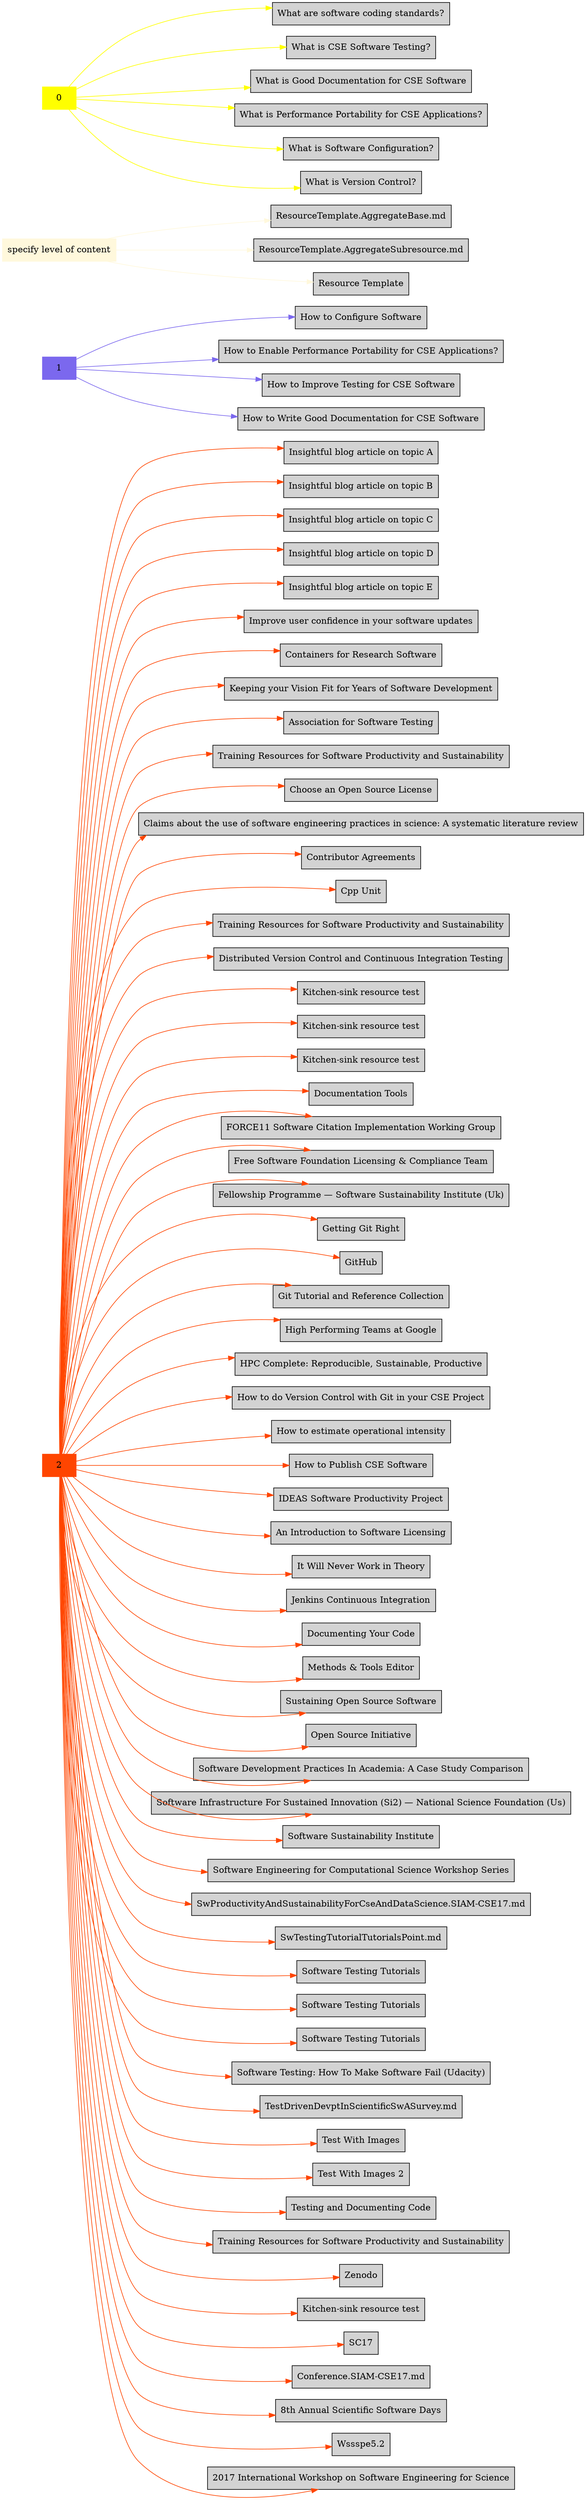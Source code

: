 digraph bettersoftware {
            rankdir = LR;
            ratio = fill;
            node [style=filled];
            node [shape = box];
"2" [color="orangered"];
"2" ->  "BlogArticleSkeletonA.md" [color="orangered"];
"BlogArticleSkeletonA.md" [label="Insightful blog article on topic A" URL="http://bss.parallactic.com/resources/insightful-blog-article-on-topic-a"]
"2" ->  "BlogArticleSkeletonB.md" [color="orangered"];
"BlogArticleSkeletonB.md" [label="Insightful blog article on topic B" URL="http://bss.parallactic.com/resources/insightful-blog-article-on-topic-b"]
"2" ->  "BlogArticleSkeletonC.md" [color="orangered"];
"BlogArticleSkeletonC.md" [label="Insightful blog article on topic C" URL="http://bss.parallactic.com/resources/insightful-blog-article-on-topic-c"]
"2" ->  "BlogArticleSkeletonD.md" [color="orangered"];
"BlogArticleSkeletonD.md" [label="Insightful blog article on topic D" URL="http://bss.parallactic.com/resources/insightful-blog-article-on-topic-d"]
"2" ->  "BlogArticleSkeletonE.md" [color="orangered"];
"BlogArticleSkeletonE.md" [label="Insightful blog article on topic E" URL="http://bss.parallactic.com/resources/insightful-blog-article-on-topic-e"]
"2" ->  "ImproveUserConfidenceInSwUpdates.md" [color="orangered"];
"ImproveUserConfidenceInSwUpdates.md" [label="Improve user confidence in your software updates" URL="http://bss.parallactic.com/resources/improve-user-confidence-in-your-software-updates"]
"2" ->  "ContainersForResearchSw.md" [color="orangered"];
"ContainersForResearchSw.md" [label="Containers for Research Software" URL="http://bss.parallactic.com/resources/containers-for-research-software"]
"2" ->  "VisionFitnessForSoftwareProductivity.md" [color="orangered"];
"VisionFitnessForSoftwareProductivity.md" [label="Keeping your Vision Fit for Years of Software Development" URL="http://bss.parallactic.com/resources/keeping-your-vision-fit-for-years-of-software-development"]
"2" ->  "AssociationForSoftwareTesting.md" [color="orangered"];
"AssociationForSoftwareTesting.md" [label="Association for Software Testing" URL="http://bss.parallactic.com/resources/association-for-software-testing"]
"2" ->  "BestPracticesForHPCSwDevelopersWebinarSeries.md" [color="orangered"];
"BestPracticesForHPCSwDevelopersWebinarSeries.md" [label="Training Resources for Software Productivity and Sustainability" URL="http://bss.parallactic.com/resources/training-resources-for-software-productivity-and-sustainability"]
"2" ->  "ChooseALicense.md" [color="orangered"];
"ChooseALicense.md" [label="Choose an Open Source License" URL="http://bss.parallactic.com/resources/choose-an-open-source-license"]
"2" ->  "ClaimsAboutSoftwareEnginScienceReview.md" [color="orangered"];
"ClaimsAboutSoftwareEnginScienceReview.md" [label="Claims about the use of software engineering practices in science: A systematic literature review", URL="http://bss.parallactic.com/resources/claims-about-the-use-of-software-engineering-practices-in-science-a-systematic-literature-review"]
"2" ->  "ContributorAgreements.md" [color="orangered"];
"ContributorAgreements.md" [label="Contributor Agreements" URL="http://bss.parallactic.com/resources/contributor-agreements"]
"2" ->  "CppUnit.md" [color="orangered"];
"CppUnit.md" [label="Cpp Unit" URL="http://bss.parallactic.com/resources/cpp-unit"]
"2" ->  "CseCollaborationThroughSoftwareImprovingProductivityAndSustainability.SIAM-CSE17.md" [color="orangered"];
"CseCollaborationThroughSoftwareImprovingProductivityAndSustainability.SIAM-CSE17.md" [label="Training Resources for Software Productivity and Sustainability" URL="http://bss.parallactic.com/resources/training-resources-for-software-productivity-and-sustainability"]
"2" ->  "DistributedVersionControlAndContinuousIntegrationTesting.md" [color="orangered"];
"DistributedVersionControlAndContinuousIntegrationTesting.md" [label="Distributed Version Control and Continuous Integration Testing" URL="http://bss.parallactic.com/resources/distributed-version-control-and-continuous-integration-testing"]
"2" ->  "DocumentationTools.Doxygen.md" [color="orangered"];
"DocumentationTools.Doxygen.md" [label="Kitchen-sink resource test" URL="http://bss.parallactic.com/resources/kitchen-sink-resource-test"]
"2" ->  "DocumentationTools.ReadTheDocs.md" [color="orangered"];
"DocumentationTools.ReadTheDocs.md" [label="Kitchen-sink resource test" URL="http://bss.parallactic.com/resources/kitchen-sink-resource-test"]
"2" ->  "DocumentationTools.Sphinx.md" [color="orangered"];
"DocumentationTools.Sphinx.md" [label="Kitchen-sink resource test" URL="http://bss.parallactic.com/resources/kitchen-sink-resource-test"]
"2" ->  "DocumentationTools.md" [color="orangered"];
"DocumentationTools.md" [label="Documentation Tools" URL="http://bss.parallactic.com/resources/documentation-tools"]
"2" ->  "FORCE11SoftwareCitationImplementationWorkingGroup.md" [color="orangered"];
"FORCE11SoftwareCitationImplementationWorkingGroup.md" [label="FORCE11 Software Citation Implementation Working Group" URL="http://bss.parallactic.com/resources/force11-software-citation-implementation-working-group"]
"2" ->  "FSFLicensingAndComplianceTeam.md" [color="orangered"];
"FSFLicensingAndComplianceTeam.md" [label="Free Software Foundation Licensing & Compliance Team" URL="http://bss.parallactic.com/resources/free-software-foundation-licensing-compliance-team"]
"2" ->  "FellowshipProgrammeSoftwareSustainabilityInstituteUK.md" [color="orangered"];
"FellowshipProgrammeSoftwareSustainabilityInstituteUK.md" [label="Fellowship Programme — Software Sustainability Institute (Uk)" URL="http://bss.parallactic.com/resources/fellowship-programme-software-sustainability-institute-uk"]
"2" ->  "GettingGitRight.md" [color="orangered"];
"GettingGitRight.md" [label="Getting Git Right" URL="http://bss.parallactic.com/resources/getting-git-right"]
"2" ->  "GitHub.md" [color="orangered"];
"GitHub.md" [label="GitHub" URL="http://bss.parallactic.com/resources/git-hub"]
"2" ->  "GitTutorialAndReferenceCollection.md" [color="orangered"];
"GitTutorialAndReferenceCollection.md" [label="Git Tutorial and Reference Collection" URL="http://bss.parallactic.com/resources/git-tutorial-and-reference-collection"]
"2" ->  "GoogleHiPerfTeams.md" [color="orangered"];
"GoogleHiPerfTeams.md" [label="High Performing Teams at Google" URL="http://bss.parallactic.com/resources/high-performing-teams-at-google"]
"2" ->  "HerouxATPESC2016.md" [color="orangered"];
"HerouxATPESC2016.md" [label="HPC Complete: Reproducible, Sustainable, Productive" URL="http://bss.parallactic.com/resources/hpc-complete-reproducible-sustainable-productive"]
"1" [color="mediumslateblue"];
"1" ->  "HowToConfigureSw.md" [color="mediumslateblue"];
"HowToConfigureSw.md" [label="How to Configure Software" URL="http://bss.parallactic.com/resources/how-to-configure-software"]
"2" ->  "HowToDoVersionControlWithGitInYourCseProject.md" [color="orangered"];
"HowToDoVersionControlWithGitInYourCseProject.md" [label="How to do Version Control with Git in your CSE Project" URL="http://bss.parallactic.com/resources/how-to-do-version-control-with-git-in-your-cse-project"]
"1" ->  "HowToEnablePerfPortabilityForCseApps.md" [color="mediumslateblue"];
"HowToEnablePerfPortabilityForCseApps.md" [label="How to Enable Performance Portability for CSE Applications?" URL="http://bss.parallactic.com/resources/how-to-enable-performance-portability-for-cse-applications?"]
"2" ->  "HowToEstimateOperationalIntensity.md" [color="orangered"];
"HowToEstimateOperationalIntensity.md" [label="How to estimate operational intensity" URL="http://bss.parallactic.com/resources/how-to-estimate-operational-intensity"]
"1" ->  "HowToImproveTestingForCseSw.md" [color="mediumslateblue"];
"HowToImproveTestingForCseSw.md" [label="How to Improve Testing for CSE Software" URL="http://bss.parallactic.com/resources/how-to-improve-testing-for-cse-software"]
"2" ->  "HowToPublishCseSw.md" [color="orangered"];
"HowToPublishCseSw.md" [label="How to Publish CSE Software" URL="http://bss.parallactic.com/resources/how-to-publish-cse-software"]
"1" ->  "HowToWriteGoodDocumentation.md" [color="mediumslateblue"];
"HowToWriteGoodDocumentation.md" [label="How to Write Good Documentation for CSE Software" URL="http://bss.parallactic.com/resources/how-to-write-good-documentation-for-cse-software"]
"2" ->  "IDEASSoftwareProductivityProject.md" [color="orangered"];
"IDEASSoftwareProductivityProject.md" [label="IDEAS Software Productivity Project" URL="http://bss.parallactic.com/resources/ideas-software-productivity-project"]
"2" ->  "IntroToSoftwareLicensing.md" [color="orangered"];
"IntroToSoftwareLicensing.md" [label="An Introduction to Software Licensing" URL="http://bss.parallactic.com/resources/an-introduction-to-software-licensing"]
"2" ->  "ItWillNeverWorkInTheory.md" [color="orangered"];
"ItWillNeverWorkInTheory.md" [label="It Will Never Work in Theory" URL="http://bss.parallactic.com/resources/it-will-never-work-in-theory"]
"2" ->  "JenkinsCI.md" [color="orangered"];
"JenkinsCI.md" [label="Jenkins Continuous Integration" URL="http://bss.parallactic.com/resources/jenkins-continuous-integration"]
"2" ->  "KlinvexATPESC2016.md" [color="orangered"];
"KlinvexATPESC2016.md" [label="Documenting Your Code" URL="http://bss.parallactic.com/resources/documenting-your-code"]
"2" ->  "MethodsAndToolsEditor.md" [color="orangered"];
"MethodsAndToolsEditor.md" [label="Methods & Tools Editor" URL="http://bss.parallactic.com/resources/methods-tools-editor"]
"2" ->  "OSSSustainabilityResources.md" [color="orangered"];
"OSSSustainabilityResources.md" [label="Sustaining Open Source Software" URL="http://bss.parallactic.com/resources/sustaining-open-source-software"]
"2" ->  "OpenSourceInitiative.md" [color="orangered"];
"OpenSourceInitiative.md" [label="Open Source Initiative" URL="http://bss.parallactic.com/resources/open-source-initiative"]"specify level of content" [color="cornsilk"];
"specify level of content" ->  "ResourceTemplate.AggregateBase.md" [color="cornsilk"];
"specify level of content" ->  "ResourceTemplate.AggregateSubresource.md" [color="cornsilk"];
"specify level of content" ->  "ResourceTemplate.Basic.md" [color="cornsilk"];
"ResourceTemplate.Basic.md" [label="Resource Template" URL="http://bss.parallactic.com/resources/resource-template"]
"2" ->  "SoftwareDevelopmentPracticesInAcademiaACaseStudyComparison.md" [color="orangered"];
"SoftwareDevelopmentPracticesInAcademiaACaseStudyComparison.md" [label="Software Development Practices In Academia: A Case Study Comparison", URL="http://bss.parallactic.com/resources/software-development-practices-in-academia-a-case-study-comparison"]
"2" ->  "SoftwareInfrastructureForSustainedInnovationSI2NationalScienceFoundationUS.md" [color="orangered"];
"SoftwareInfrastructureForSustainedInnovationSI2NationalScienceFoundationUS.md" [label="Software Infrastructure For Sustained Innovation (Si2) — National Science Foundation (Us)" URL="http://bss.parallactic.com/resources/software-infrastructure-for-sustained-innovation-si2-national-science-foundation-us"]
"2" ->  "SoftwareSustainabilityInstitute.md" [color="orangered"];
"SoftwareSustainabilityInstitute.md" [label="Software Sustainability Institute" URL="http://bss.parallactic.com/resources/software-sustainability-institute"]
"2" ->  "SwEngForComputationalScienceWorkshopSeries.md" [color="orangered"];
"SwEngForComputationalScienceWorkshopSeries.md" [label="Software Engineering for Computational Science Workshop Series" URL="http://bss.parallactic.com/resources/software-engineering-for-computational-science-workshop-series"]
"2" ->  "SwProductivityAndSustainabilityForCseAndDataScience.SIAM-CSE17.md" [color="orangered"];
"2" ->  "SwTestingTutorialTutorialsPoint.md" [color="orangered"];
"2" ->  "SwTestingTutorials.Cse.md" [color="orangered"];
"SwTestingTutorials.Cse.md" [label="Software Testing Tutorials" URL="http://bss.parallactic.com/resources/software-testing-tutorials"]
"2" ->  "SwTestingTutorials.General.md" [color="orangered"];
"SwTestingTutorials.General.md" [label="Software Testing Tutorials" URL="http://bss.parallactic.com/resources/software-testing-tutorials"]
"2" ->  "SwTestingTutorials.md" [color="orangered"];
"SwTestingTutorials.md" [label="Software Testing Tutorials" URL="http://bss.parallactic.com/resources/software-testing-tutorials"]
"2" ->  "SwTestingUdacity.md" [color="orangered"];
"SwTestingUdacity.md" [label="Software Testing: How To Make Software Fail (Udacity)" URL="http://bss.parallactic.com/resources/software-testing-how-to-make-software-fail-udacity"]
"2" ->  "TestDrivenDevptInScientificSwASurvey.md" [color="orangered"];
"2" ->  "TestImages.md" [color="orangered"];
"TestImages.md" [label="Test With Images" URL="http://bss.parallactic.com/resources/test-with-images"]
"2" ->  "TestImages2.md" [color="orangered"];
"TestImages2.md" [label="Test With Images 2" URL="http://bss.parallactic.com/resources/test-with-images-2"]
"2" ->  "TestingAndDocumentingCode.md" [color="orangered"];
"TestingAndDocumentingCode.md" [label="Testing and Documenting Code" URL="http://bss.parallactic.com/resources/testing-and-documenting-code"]
"2" ->  "Training.ProductivityAndSustainability.md" [color="orangered"];
"Training.ProductivityAndSustainability.md" [label="Training Resources for Software Productivity and Sustainability" URL="http://bss.parallactic.com/resources/training-resources-for-software-productivity-and-sustainability"]
"0" [color="yellow"];
"0" ->  "WhatAreSwCodingStandards.md" [color="yellow"];
"WhatAreSwCodingStandards.md" [label="What are software coding standards?" URL="http://bss.parallactic.com/resources/what-are-software-coding-standards?"]
"0" ->  "WhatIsCseSwTesting.md" [color="yellow"];
"WhatIsCseSwTesting.md" [label="What is CSE Software Testing?" URL="http://bss.parallactic.com/resources/what-is-cse-software-testing?"]
"0" ->  "WhatIsGoodDocumentation.md" [color="yellow"];
"WhatIsGoodDocumentation.md" [label="What is Good Documentation for CSE Software" URL="http://bss.parallactic.com/resources/what-is-good-documentation-for-cse-software"]
"0" ->  "WhatIsPerfPortabilityForCseApps.md" [color="yellow"];
"WhatIsPerfPortabilityForCseApps.md" [label="What is Performance Portability for CSE Applications?" URL="http://bss.parallactic.com/resources/what-is-performance-portability-for-cse-applications?"]
"0" ->  "WhatIsSwConfiguration.md" [color="yellow"];
"WhatIsSwConfiguration.md" [label="What is Software Configuration?" URL="http://bss.parallactic.com/resources/what-is-software-configuration?"]
"0" ->  "WhatIsVersionControl.md" [color="yellow"];
"WhatIsVersionControl.md" [label="What is Version Control?" URL="http://bss.parallactic.com/resources/what-is-version-control?"]
"2" ->  "Zenodo.md" [color="orangered"];
"Zenodo.md" [label="Zenodo" URL="http://bss.parallactic.com/resources/zenodo"]
"2" ->  "kitchen-sink-TEST.md" [color="orangered"];
"kitchen-sink-TEST.md" [label="Kitchen-sink resource test" URL="http://bss.parallactic.com/resources/kitchen-sink-resource-test"]
"2" ->  "Conference.SC17.md" [color="orangered"];
"Conference.SC17.md" [label="SC17" URL="http://bss.parallactic.com/resources/sc17"]
"2" ->  "Conference.SIAM-CSE17.md" [color="orangered"];
"2" ->  "Conference.ScientificSoftwareDays17.md" [color="orangered"];
"Conference.ScientificSoftwareDays17.md" [label="8th Annual Scientific Software Days" URL="http://bss.parallactic.com/resources/8th-annual-scientific-software-days"]
"2" ->  "WSSSPE5.2.md" [color="orangered"];
"WSSSPE5.2.md" [label="Wssspe5.2" URL="http://bss.parallactic.com/events/wssspe5-2"];
"2" ->  "Workshop.SE4Science17.md" [color="orangered"];
"Workshop.SE4Science17.md" [label="2017 International Workshop on Software Engineering for Science" URL="http://bss.parallactic.com/resources/2017-international-workshop-on-software-engineering-for-science"]}